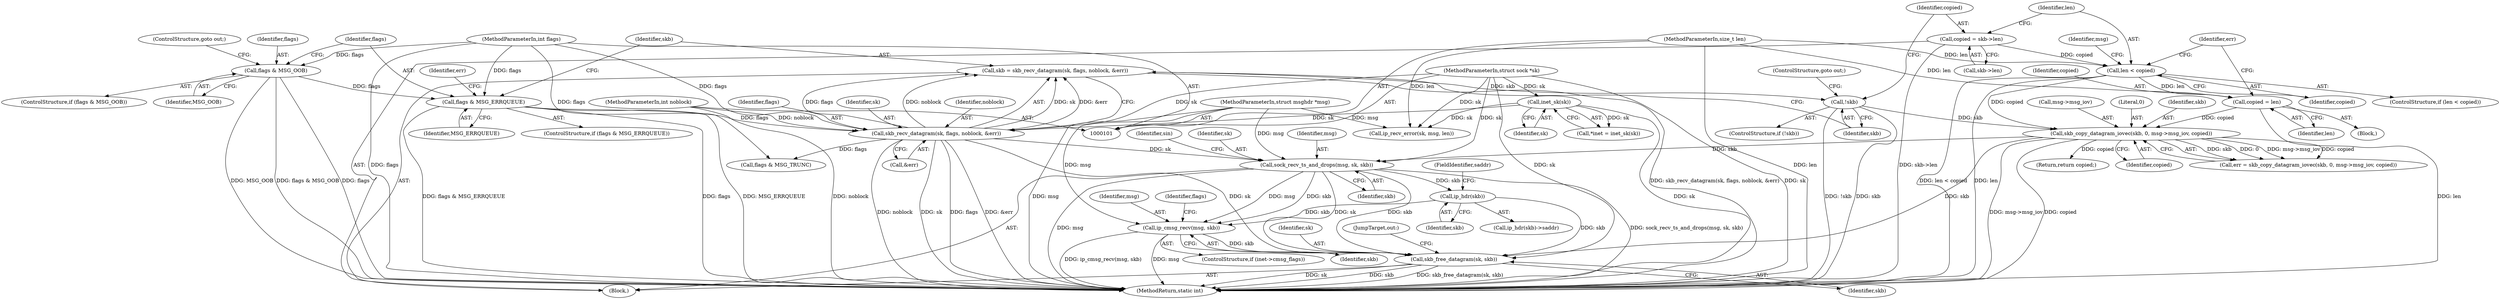 digraph "0_linux_bceaa90240b6019ed73b49965eac7d167610be69_1@pointer" {
"1000211" [label="(Call,ip_hdr(skb))"];
"1000192" [label="(Call,sock_recv_ts_and_drops(msg, sk, skb))"];
"1000104" [label="(MethodParameterIn,struct msghdr *msg)"];
"1000152" [label="(Call,skb_recv_datagram(sk, flags, noblock, &err))"];
"1000113" [label="(Call,inet_sk(sk))"];
"1000103" [label="(MethodParameterIn,struct sock *sk)"];
"1000139" [label="(Call,flags & MSG_ERRQUEUE)"];
"1000134" [label="(Call,flags & MSG_OOB)"];
"1000107" [label="(MethodParameterIn,int flags)"];
"1000106" [label="(MethodParameterIn,int noblock)"];
"1000182" [label="(Call,skb_copy_datagram_iovec(skb, 0, msg->msg_iov, copied))"];
"1000159" [label="(Call,!skb)"];
"1000150" [label="(Call,skb = skb_recv_datagram(sk, flags, noblock, &err))"];
"1000177" [label="(Call,copied = len)"];
"1000168" [label="(Call,len < copied)"];
"1000105" [label="(MethodParameterIn,size_t len)"];
"1000162" [label="(Call,copied = skb->len)"];
"1000239" [label="(Call,ip_cmsg_recv(msg, skb))"];
"1000252" [label="(Call,skb_free_datagram(sk, skb))"];
"1000106" [label="(MethodParameterIn,int noblock)"];
"1000197" [label="(Identifier,sin)"];
"1000140" [label="(Identifier,flags)"];
"1000177" [label="(Call,copied = len)"];
"1000260" [label="(Return,return copied;)"];
"1000243" [label="(Call,flags & MSG_TRUNC)"];
"1000241" [label="(Identifier,skb)"];
"1000254" [label="(Identifier,skb)"];
"1000164" [label="(Call,skb->len)"];
"1000139" [label="(Call,flags & MSG_ERRQUEUE)"];
"1000183" [label="(Identifier,skb)"];
"1000195" [label="(Identifier,skb)"];
"1000113" [label="(Call,inet_sk(sk))"];
"1000169" [label="(Identifier,len)"];
"1000174" [label="(Identifier,msg)"];
"1000235" [label="(ControlStructure,if (inet->cmsg_flags))"];
"1000114" [label="(Identifier,sk)"];
"1000179" [label="(Identifier,len)"];
"1000170" [label="(Identifier,copied)"];
"1000194" [label="(Identifier,sk)"];
"1000180" [label="(Call,err = skb_copy_datagram_iovec(skb, 0, msg->msg_iov, copied))"];
"1000152" [label="(Call,skb_recv_datagram(sk, flags, noblock, &err))"];
"1000144" [label="(Identifier,err)"];
"1000111" [label="(Call,*inet = inet_sk(sk))"];
"1000192" [label="(Call,sock_recv_ts_and_drops(msg, sk, skb))"];
"1000160" [label="(Identifier,skb)"];
"1000163" [label="(Identifier,copied)"];
"1000213" [label="(FieldIdentifier,saddr)"];
"1000107" [label="(MethodParameterIn,int flags)"];
"1000252" [label="(Call,skb_free_datagram(sk, skb))"];
"1000158" [label="(ControlStructure,if (!skb))"];
"1000262" [label="(MethodReturn,static int)"];
"1000133" [label="(ControlStructure,if (flags & MSG_OOB))"];
"1000154" [label="(Identifier,flags)"];
"1000103" [label="(MethodParameterIn,struct sock *sk)"];
"1000151" [label="(Identifier,skb)"];
"1000109" [label="(Block,)"];
"1000210" [label="(Call,ip_hdr(skb)->saddr)"];
"1000193" [label="(Identifier,msg)"];
"1000181" [label="(Identifier,err)"];
"1000244" [label="(Identifier,flags)"];
"1000150" [label="(Call,skb = skb_recv_datagram(sk, flags, noblock, &err))"];
"1000136" [label="(Identifier,MSG_OOB)"];
"1000171" [label="(Block,)"];
"1000253" [label="(Identifier,sk)"];
"1000178" [label="(Identifier,copied)"];
"1000138" [label="(ControlStructure,if (flags & MSG_ERRQUEUE))"];
"1000212" [label="(Identifier,skb)"];
"1000137" [label="(ControlStructure,goto out;)"];
"1000167" [label="(ControlStructure,if (len < copied))"];
"1000153" [label="(Identifier,sk)"];
"1000162" [label="(Call,copied = skb->len)"];
"1000240" [label="(Identifier,msg)"];
"1000185" [label="(Call,msg->msg_iov)"];
"1000188" [label="(Identifier,copied)"];
"1000155" [label="(Identifier,noblock)"];
"1000105" [label="(MethodParameterIn,size_t len)"];
"1000104" [label="(MethodParameterIn,struct msghdr *msg)"];
"1000135" [label="(Identifier,flags)"];
"1000134" [label="(Call,flags & MSG_OOB)"];
"1000161" [label="(ControlStructure,goto out;)"];
"1000156" [label="(Call,&err)"];
"1000239" [label="(Call,ip_cmsg_recv(msg, skb))"];
"1000184" [label="(Literal,0)"];
"1000141" [label="(Identifier,MSG_ERRQUEUE)"];
"1000159" [label="(Call,!skb)"];
"1000168" [label="(Call,len < copied)"];
"1000182" [label="(Call,skb_copy_datagram_iovec(skb, 0, msg->msg_iov, copied))"];
"1000255" [label="(JumpTarget,out:)"];
"1000211" [label="(Call,ip_hdr(skb))"];
"1000145" [label="(Call,ip_recv_error(sk, msg, len))"];
"1000211" -> "1000210"  [label="AST: "];
"1000211" -> "1000212"  [label="CFG: "];
"1000212" -> "1000211"  [label="AST: "];
"1000213" -> "1000211"  [label="CFG: "];
"1000192" -> "1000211"  [label="DDG: skb"];
"1000211" -> "1000239"  [label="DDG: skb"];
"1000211" -> "1000252"  [label="DDG: skb"];
"1000192" -> "1000109"  [label="AST: "];
"1000192" -> "1000195"  [label="CFG: "];
"1000193" -> "1000192"  [label="AST: "];
"1000194" -> "1000192"  [label="AST: "];
"1000195" -> "1000192"  [label="AST: "];
"1000197" -> "1000192"  [label="CFG: "];
"1000192" -> "1000262"  [label="DDG: msg"];
"1000192" -> "1000262"  [label="DDG: sock_recv_ts_and_drops(msg, sk, skb)"];
"1000104" -> "1000192"  [label="DDG: msg"];
"1000152" -> "1000192"  [label="DDG: sk"];
"1000103" -> "1000192"  [label="DDG: sk"];
"1000182" -> "1000192"  [label="DDG: skb"];
"1000192" -> "1000239"  [label="DDG: msg"];
"1000192" -> "1000239"  [label="DDG: skb"];
"1000192" -> "1000252"  [label="DDG: sk"];
"1000192" -> "1000252"  [label="DDG: skb"];
"1000104" -> "1000101"  [label="AST: "];
"1000104" -> "1000262"  [label="DDG: msg"];
"1000104" -> "1000145"  [label="DDG: msg"];
"1000104" -> "1000239"  [label="DDG: msg"];
"1000152" -> "1000150"  [label="AST: "];
"1000152" -> "1000156"  [label="CFG: "];
"1000153" -> "1000152"  [label="AST: "];
"1000154" -> "1000152"  [label="AST: "];
"1000155" -> "1000152"  [label="AST: "];
"1000156" -> "1000152"  [label="AST: "];
"1000150" -> "1000152"  [label="CFG: "];
"1000152" -> "1000262"  [label="DDG: flags"];
"1000152" -> "1000262"  [label="DDG: &err"];
"1000152" -> "1000262"  [label="DDG: noblock"];
"1000152" -> "1000262"  [label="DDG: sk"];
"1000152" -> "1000150"  [label="DDG: sk"];
"1000152" -> "1000150"  [label="DDG: flags"];
"1000152" -> "1000150"  [label="DDG: noblock"];
"1000152" -> "1000150"  [label="DDG: &err"];
"1000113" -> "1000152"  [label="DDG: sk"];
"1000103" -> "1000152"  [label="DDG: sk"];
"1000139" -> "1000152"  [label="DDG: flags"];
"1000107" -> "1000152"  [label="DDG: flags"];
"1000106" -> "1000152"  [label="DDG: noblock"];
"1000152" -> "1000243"  [label="DDG: flags"];
"1000152" -> "1000252"  [label="DDG: sk"];
"1000113" -> "1000111"  [label="AST: "];
"1000113" -> "1000114"  [label="CFG: "];
"1000114" -> "1000113"  [label="AST: "];
"1000111" -> "1000113"  [label="CFG: "];
"1000113" -> "1000262"  [label="DDG: sk"];
"1000113" -> "1000111"  [label="DDG: sk"];
"1000103" -> "1000113"  [label="DDG: sk"];
"1000113" -> "1000145"  [label="DDG: sk"];
"1000103" -> "1000101"  [label="AST: "];
"1000103" -> "1000262"  [label="DDG: sk"];
"1000103" -> "1000145"  [label="DDG: sk"];
"1000103" -> "1000252"  [label="DDG: sk"];
"1000139" -> "1000138"  [label="AST: "];
"1000139" -> "1000141"  [label="CFG: "];
"1000140" -> "1000139"  [label="AST: "];
"1000141" -> "1000139"  [label="AST: "];
"1000144" -> "1000139"  [label="CFG: "];
"1000151" -> "1000139"  [label="CFG: "];
"1000139" -> "1000262"  [label="DDG: MSG_ERRQUEUE"];
"1000139" -> "1000262"  [label="DDG: flags & MSG_ERRQUEUE"];
"1000139" -> "1000262"  [label="DDG: flags"];
"1000134" -> "1000139"  [label="DDG: flags"];
"1000107" -> "1000139"  [label="DDG: flags"];
"1000134" -> "1000133"  [label="AST: "];
"1000134" -> "1000136"  [label="CFG: "];
"1000135" -> "1000134"  [label="AST: "];
"1000136" -> "1000134"  [label="AST: "];
"1000137" -> "1000134"  [label="CFG: "];
"1000140" -> "1000134"  [label="CFG: "];
"1000134" -> "1000262"  [label="DDG: flags & MSG_OOB"];
"1000134" -> "1000262"  [label="DDG: flags"];
"1000134" -> "1000262"  [label="DDG: MSG_OOB"];
"1000107" -> "1000134"  [label="DDG: flags"];
"1000107" -> "1000101"  [label="AST: "];
"1000107" -> "1000262"  [label="DDG: flags"];
"1000107" -> "1000243"  [label="DDG: flags"];
"1000106" -> "1000101"  [label="AST: "];
"1000106" -> "1000262"  [label="DDG: noblock"];
"1000182" -> "1000180"  [label="AST: "];
"1000182" -> "1000188"  [label="CFG: "];
"1000183" -> "1000182"  [label="AST: "];
"1000184" -> "1000182"  [label="AST: "];
"1000185" -> "1000182"  [label="AST: "];
"1000188" -> "1000182"  [label="AST: "];
"1000180" -> "1000182"  [label="CFG: "];
"1000182" -> "1000262"  [label="DDG: msg->msg_iov"];
"1000182" -> "1000262"  [label="DDG: copied"];
"1000182" -> "1000180"  [label="DDG: skb"];
"1000182" -> "1000180"  [label="DDG: 0"];
"1000182" -> "1000180"  [label="DDG: msg->msg_iov"];
"1000182" -> "1000180"  [label="DDG: copied"];
"1000159" -> "1000182"  [label="DDG: skb"];
"1000177" -> "1000182"  [label="DDG: copied"];
"1000168" -> "1000182"  [label="DDG: copied"];
"1000182" -> "1000252"  [label="DDG: skb"];
"1000182" -> "1000260"  [label="DDG: copied"];
"1000159" -> "1000158"  [label="AST: "];
"1000159" -> "1000160"  [label="CFG: "];
"1000160" -> "1000159"  [label="AST: "];
"1000161" -> "1000159"  [label="CFG: "];
"1000163" -> "1000159"  [label="CFG: "];
"1000159" -> "1000262"  [label="DDG: !skb"];
"1000159" -> "1000262"  [label="DDG: skb"];
"1000150" -> "1000159"  [label="DDG: skb"];
"1000150" -> "1000109"  [label="AST: "];
"1000151" -> "1000150"  [label="AST: "];
"1000160" -> "1000150"  [label="CFG: "];
"1000150" -> "1000262"  [label="DDG: skb_recv_datagram(sk, flags, noblock, &err)"];
"1000177" -> "1000171"  [label="AST: "];
"1000177" -> "1000179"  [label="CFG: "];
"1000178" -> "1000177"  [label="AST: "];
"1000179" -> "1000177"  [label="AST: "];
"1000181" -> "1000177"  [label="CFG: "];
"1000177" -> "1000262"  [label="DDG: len"];
"1000168" -> "1000177"  [label="DDG: len"];
"1000105" -> "1000177"  [label="DDG: len"];
"1000168" -> "1000167"  [label="AST: "];
"1000168" -> "1000170"  [label="CFG: "];
"1000169" -> "1000168"  [label="AST: "];
"1000170" -> "1000168"  [label="AST: "];
"1000174" -> "1000168"  [label="CFG: "];
"1000181" -> "1000168"  [label="CFG: "];
"1000168" -> "1000262"  [label="DDG: len < copied"];
"1000168" -> "1000262"  [label="DDG: len"];
"1000105" -> "1000168"  [label="DDG: len"];
"1000162" -> "1000168"  [label="DDG: copied"];
"1000105" -> "1000101"  [label="AST: "];
"1000105" -> "1000262"  [label="DDG: len"];
"1000105" -> "1000145"  [label="DDG: len"];
"1000162" -> "1000109"  [label="AST: "];
"1000162" -> "1000164"  [label="CFG: "];
"1000163" -> "1000162"  [label="AST: "];
"1000164" -> "1000162"  [label="AST: "];
"1000169" -> "1000162"  [label="CFG: "];
"1000162" -> "1000262"  [label="DDG: skb->len"];
"1000239" -> "1000235"  [label="AST: "];
"1000239" -> "1000241"  [label="CFG: "];
"1000240" -> "1000239"  [label="AST: "];
"1000241" -> "1000239"  [label="AST: "];
"1000244" -> "1000239"  [label="CFG: "];
"1000239" -> "1000262"  [label="DDG: ip_cmsg_recv(msg, skb)"];
"1000239" -> "1000262"  [label="DDG: msg"];
"1000239" -> "1000252"  [label="DDG: skb"];
"1000252" -> "1000109"  [label="AST: "];
"1000252" -> "1000254"  [label="CFG: "];
"1000253" -> "1000252"  [label="AST: "];
"1000254" -> "1000252"  [label="AST: "];
"1000255" -> "1000252"  [label="CFG: "];
"1000252" -> "1000262"  [label="DDG: sk"];
"1000252" -> "1000262"  [label="DDG: skb"];
"1000252" -> "1000262"  [label="DDG: skb_free_datagram(sk, skb)"];
}
